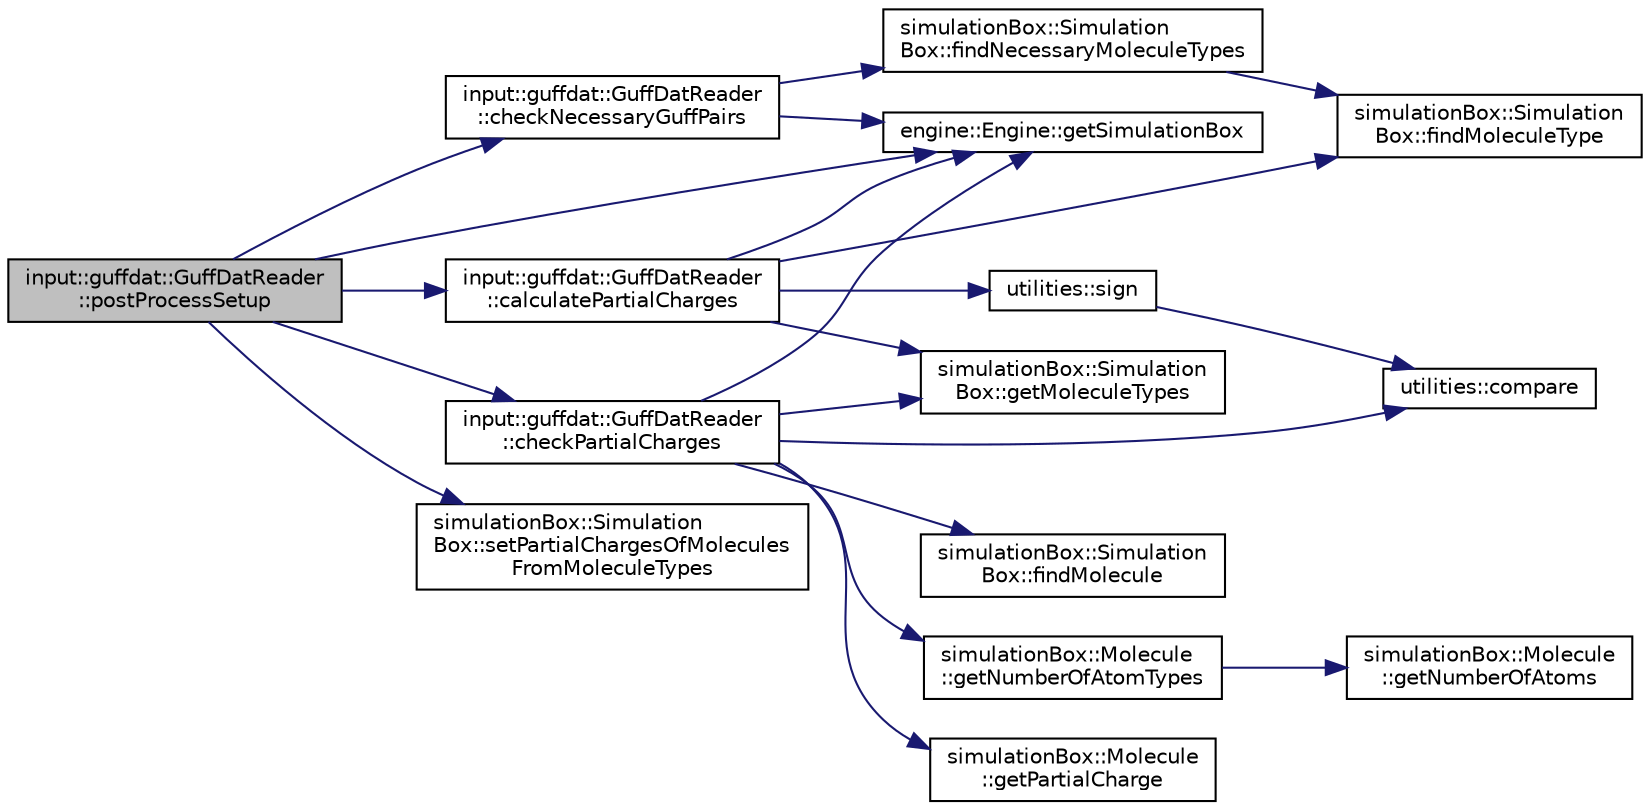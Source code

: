 digraph "input::guffdat::GuffDatReader::postProcessSetup"
{
 // LATEX_PDF_SIZE
  edge [fontname="Helvetica",fontsize="10",labelfontname="Helvetica",labelfontsize="10"];
  node [fontname="Helvetica",fontsize="10",shape=record];
  rankdir="LR";
  Node1 [label="input::guffdat::GuffDatReader\l::postProcessSetup",height=0.2,width=0.4,color="black", fillcolor="grey75", style="filled", fontcolor="black",tooltip="post process guff.dat reading"];
  Node1 -> Node2 [color="midnightblue",fontsize="10",style="solid",fontname="Helvetica"];
  Node2 [label="input::guffdat::GuffDatReader\l::calculatePartialCharges",height=0.2,width=0.4,color="black", fillcolor="white", style="filled",URL="$classinput_1_1guffdat_1_1GuffDatReader.html#a6547e2a5797da71d51added4b13feea0",tooltip="calculates the partial charges of the molecule types from the guff.dat coulomb coefficients"];
  Node2 -> Node3 [color="midnightblue",fontsize="10",style="solid",fontname="Helvetica"];
  Node3 [label="simulationBox::Simulation\lBox::findMoleculeType",height=0.2,width=0.4,color="black", fillcolor="white", style="filled",URL="$classsimulationBox_1_1SimulationBox.html#ae236f15a16f3eaacebe02091cb3531a5",tooltip="find moleculeType by moleculeType if (size_t)"];
  Node2 -> Node4 [color="midnightblue",fontsize="10",style="solid",fontname="Helvetica"];
  Node4 [label="simulationBox::Simulation\lBox::getMoleculeTypes",height=0.2,width=0.4,color="black", fillcolor="white", style="filled",URL="$classsimulationBox_1_1SimulationBox.html#add72a043d0b7f2254c69a3be05d3ad08",tooltip=" "];
  Node2 -> Node5 [color="midnightblue",fontsize="10",style="solid",fontname="Helvetica"];
  Node5 [label="engine::Engine::getSimulationBox",height=0.2,width=0.4,color="black", fillcolor="white", style="filled",URL="$classengine_1_1Engine.html#ace473cd47266e64aee716132e724bfbc",tooltip=" "];
  Node2 -> Node6 [color="midnightblue",fontsize="10",style="solid",fontname="Helvetica"];
  Node6 [label="utilities::sign",height=0.2,width=0.4,color="black", fillcolor="white", style="filled",URL="$namespaceutilities.html#a387a711deae04717582833d4d8873f30",tooltip="calculates the sign of a number"];
  Node6 -> Node7 [color="midnightblue",fontsize="10",style="solid",fontname="Helvetica"];
  Node7 [label="utilities::compare",height=0.2,width=0.4,color="black", fillcolor="white", style="filled",URL="$namespaceutilities.html#a75a5e0be584b7582c071ad017aec32a1",tooltip="compares two numbers with a tolerance"];
  Node1 -> Node8 [color="midnightblue",fontsize="10",style="solid",fontname="Helvetica"];
  Node8 [label="input::guffdat::GuffDatReader\l::checkNecessaryGuffPairs",height=0.2,width=0.4,color="black", fillcolor="white", style="filled",URL="$classinput_1_1guffdat_1_1GuffDatReader.html#aeb3744e6b360872e0117e445fd4922a7",tooltip="check if all necessary guff pairs are set"];
  Node8 -> Node9 [color="midnightblue",fontsize="10",style="solid",fontname="Helvetica"];
  Node9 [label="simulationBox::Simulation\lBox::findNecessaryMoleculeTypes",height=0.2,width=0.4,color="black", fillcolor="white", style="filled",URL="$classsimulationBox_1_1SimulationBox.html#ab04a6f03cfcfac2448d9f36a3e68107c",tooltip="find necessary molecule types"];
  Node9 -> Node3 [color="midnightblue",fontsize="10",style="solid",fontname="Helvetica"];
  Node8 -> Node5 [color="midnightblue",fontsize="10",style="solid",fontname="Helvetica"];
  Node1 -> Node10 [color="midnightblue",fontsize="10",style="solid",fontname="Helvetica"];
  Node10 [label="input::guffdat::GuffDatReader\l::checkPartialCharges",height=0.2,width=0.4,color="black", fillcolor="white", style="filled",URL="$classinput_1_1guffdat_1_1GuffDatReader.html#aa9b1ba560d8f6213e4ec5a26f5ec09ff",tooltip="checks if the partial charges are in accordance with all guff.dat entries."];
  Node10 -> Node7 [color="midnightblue",fontsize="10",style="solid",fontname="Helvetica"];
  Node10 -> Node11 [color="midnightblue",fontsize="10",style="solid",fontname="Helvetica"];
  Node11 [label="simulationBox::Simulation\lBox::findMolecule",height=0.2,width=0.4,color="black", fillcolor="white", style="filled",URL="$classsimulationBox_1_1SimulationBox.html#a98d476cd510fc515e1b674002c63abdd",tooltip="finds molecule by moleculeType if (size_t)"];
  Node10 -> Node4 [color="midnightblue",fontsize="10",style="solid",fontname="Helvetica"];
  Node10 -> Node12 [color="midnightblue",fontsize="10",style="solid",fontname="Helvetica"];
  Node12 [label="simulationBox::Molecule\l::getNumberOfAtomTypes",height=0.2,width=0.4,color="black", fillcolor="white", style="filled",URL="$classsimulationBox_1_1Molecule.html#a71a9bec65481c66ddc478d8f0e7114ea",tooltip="finds number of different atom types in molecule"];
  Node12 -> Node13 [color="midnightblue",fontsize="10",style="solid",fontname="Helvetica"];
  Node13 [label="simulationBox::Molecule\l::getNumberOfAtoms",height=0.2,width=0.4,color="black", fillcolor="white", style="filled",URL="$classsimulationBox_1_1Molecule.html#ab869b1858dcc27892ea025c9e9ff0892",tooltip=" "];
  Node10 -> Node14 [color="midnightblue",fontsize="10",style="solid",fontname="Helvetica"];
  Node14 [label="simulationBox::Molecule\l::getPartialCharge",height=0.2,width=0.4,color="black", fillcolor="white", style="filled",URL="$classsimulationBox_1_1Molecule.html#ad3598918252f3cbb0c7f6113e2804751",tooltip=" "];
  Node10 -> Node5 [color="midnightblue",fontsize="10",style="solid",fontname="Helvetica"];
  Node1 -> Node5 [color="midnightblue",fontsize="10",style="solid",fontname="Helvetica"];
  Node1 -> Node15 [color="midnightblue",fontsize="10",style="solid",fontname="Helvetica"];
  Node15 [label="simulationBox::Simulation\lBox::setPartialChargesOfMolecules\lFromMoleculeTypes",height=0.2,width=0.4,color="black", fillcolor="white", style="filled",URL="$classsimulationBox_1_1SimulationBox.html#a6fcc7b89a8ef50ea25016811ad9b0778",tooltip="set partial charges of molecules from molecule types"];
}
